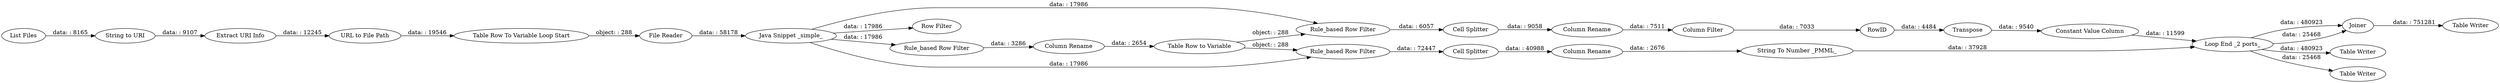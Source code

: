 digraph {
	"9114998165932813184_37" [label=Joiner]
	"9114998165932813184_31" [label="Column Rename"]
	"9114998165932813184_25" [label="Rule_based Row Filter"]
	"9114998165932813184_34" [label="Column Filter"]
	"9114998165932813184_33" [label=Transpose]
	"9114998165932813184_18" [label="Extract URI Info"]
	"9114998165932813184_38" [label="Table Writer"]
	"9114998165932813184_20" [label="Row Filter"]
	"9114998165932813184_39" [label="Table Writer"]
	"9114998165932813184_32" [label="Loop End _2 ports_"]
	"9114998165932813184_2" [label="File Reader"]
	"9114998165932813184_27" [label="Constant Value Column"]
	"9114998165932813184_22" [label="Rule_based Row Filter"]
	"9114998165932813184_28" [label="Cell Splitter"]
	"9114998165932813184_35" [label=RowID]
	"9114998165932813184_29" [label="Column Rename"]
	"9114998165932813184_24" [label="Column Rename"]
	"9114998165932813184_3" [label="Table Row To Variable Loop Start"]
	"9114998165932813184_26" [label="Cell Splitter"]
	"9114998165932813184_40" [label="Table Writer"]
	"9114998165932813184_19" [label="Java Snippet _simple_"]
	"9114998165932813184_21" [label="Rule_based Row Filter"]
	"9114998165932813184_1" [label="List Files"]
	"9114998165932813184_16" [label="URL to File Path"]
	"9114998165932813184_23" [label="Table Row to Variable"]
	"9114998165932813184_30" [label="String To Number _PMML_"]
	"9114998165932813184_17" [label="String to URI"]
	"9114998165932813184_3" -> "9114998165932813184_2" [label="object: : 288"]
	"9114998165932813184_34" -> "9114998165932813184_35" [label="data: : 7033"]
	"9114998165932813184_26" -> "9114998165932813184_31" [label="data: : 9058"]
	"9114998165932813184_21" -> "9114998165932813184_24" [label="data: : 3286"]
	"9114998165932813184_35" -> "9114998165932813184_33" [label="data: : 4484"]
	"9114998165932813184_22" -> "9114998165932813184_28" [label="data: : 72447"]
	"9114998165932813184_24" -> "9114998165932813184_23" [label="data: : 2654"]
	"9114998165932813184_18" -> "9114998165932813184_16" [label="data: : 12245"]
	"9114998165932813184_19" -> "9114998165932813184_20" [label="data: : 17986"]
	"9114998165932813184_29" -> "9114998165932813184_30" [label="data: : 2676"]
	"9114998165932813184_37" -> "9114998165932813184_38" [label="data: : 751281"]
	"9114998165932813184_17" -> "9114998165932813184_18" [label="data: : 9107"]
	"9114998165932813184_23" -> "9114998165932813184_22" [label="object: : 288"]
	"9114998165932813184_16" -> "9114998165932813184_3" [label="data: : 19546"]
	"9114998165932813184_25" -> "9114998165932813184_26" [label="data: : 6057"]
	"9114998165932813184_23" -> "9114998165932813184_25" [label="object: : 288"]
	"9114998165932813184_19" -> "9114998165932813184_21" [label="data: : 17986"]
	"9114998165932813184_19" -> "9114998165932813184_22" [label="data: : 17986"]
	"9114998165932813184_31" -> "9114998165932813184_34" [label="data: : 7511"]
	"9114998165932813184_32" -> "9114998165932813184_37" [label="data: : 480923"]
	"9114998165932813184_32" -> "9114998165932813184_39" [label="data: : 480923"]
	"9114998165932813184_2" -> "9114998165932813184_19" [label="data: : 58178"]
	"9114998165932813184_19" -> "9114998165932813184_25" [label="data: : 17986"]
	"9114998165932813184_1" -> "9114998165932813184_17" [label="data: : 8165"]
	"9114998165932813184_32" -> "9114998165932813184_37" [label="data: : 25468"]
	"9114998165932813184_28" -> "9114998165932813184_29" [label="data: : 40988"]
	"9114998165932813184_32" -> "9114998165932813184_40" [label="data: : 25468"]
	"9114998165932813184_30" -> "9114998165932813184_32" [label="data: : 37928"]
	"9114998165932813184_27" -> "9114998165932813184_32" [label="data: : 11599"]
	"9114998165932813184_33" -> "9114998165932813184_27" [label="data: : 9540"]
	rankdir=LR
}
